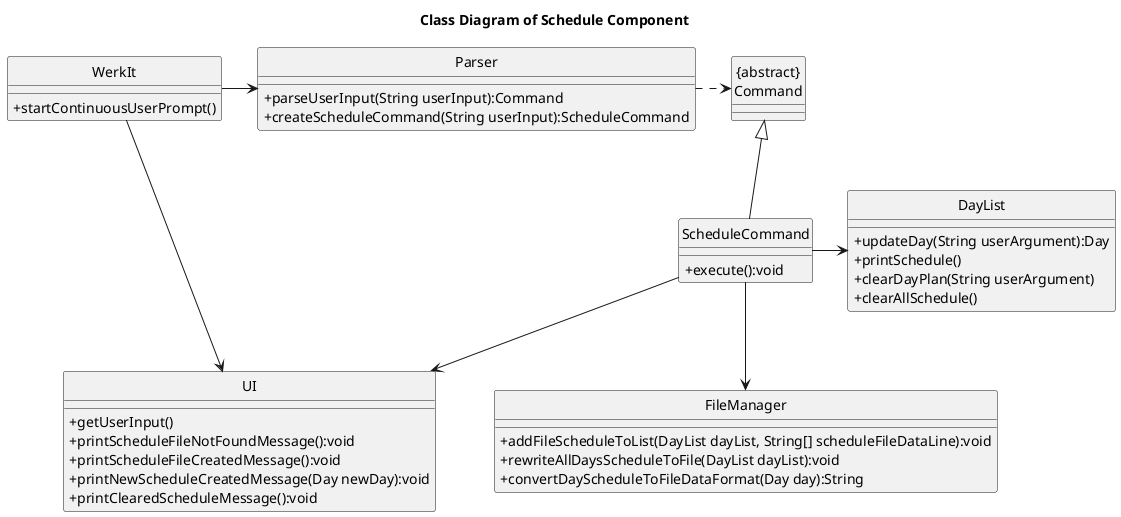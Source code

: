 @startuml
'https://plantuml.com/class-diagram'
hide circle

skinparam classAttributeIconSize 0
title Class Diagram of Schedule Component

WerkIt -> Parser
WerkIt -> UI
Parser .r.> "{abstract}\nCommand"
"{abstract}\nCommand" <|-- ScheduleCommand
ScheduleCommand --> UI
ScheduleCommand -d-> FileManager
ScheduleCommand -r-> DayList

class WerkIt {
+ startContinuousUserPrompt()
}

class DayList {
+ updateDay(String userArgument):Day
+ printSchedule()
+ clearDayPlan(String userArgument)
+ clearAllSchedule()
}

class FileManager {
+ addFileScheduleToList(DayList dayList, String[] scheduleFileDataLine):void
+ rewriteAllDaysScheduleToFile(DayList dayList):void
+ convertDayScheduleToFileDataFormat(Day day):String
}

class "{abstract}\nCommand" {
}

class ScheduleCommand {
+ execute():void
}



class UI {
+ getUserInput()
+ printScheduleFileNotFoundMessage():void
+ printScheduleFileCreatedMessage():void
+ printNewScheduleCreatedMessage(Day newDay):void
+ printClearedScheduleMessage():void
}

class Parser {
+ parseUserInput(String userInput):Command
+ createScheduleCommand(String userInput):ScheduleCommand
}


@enduml